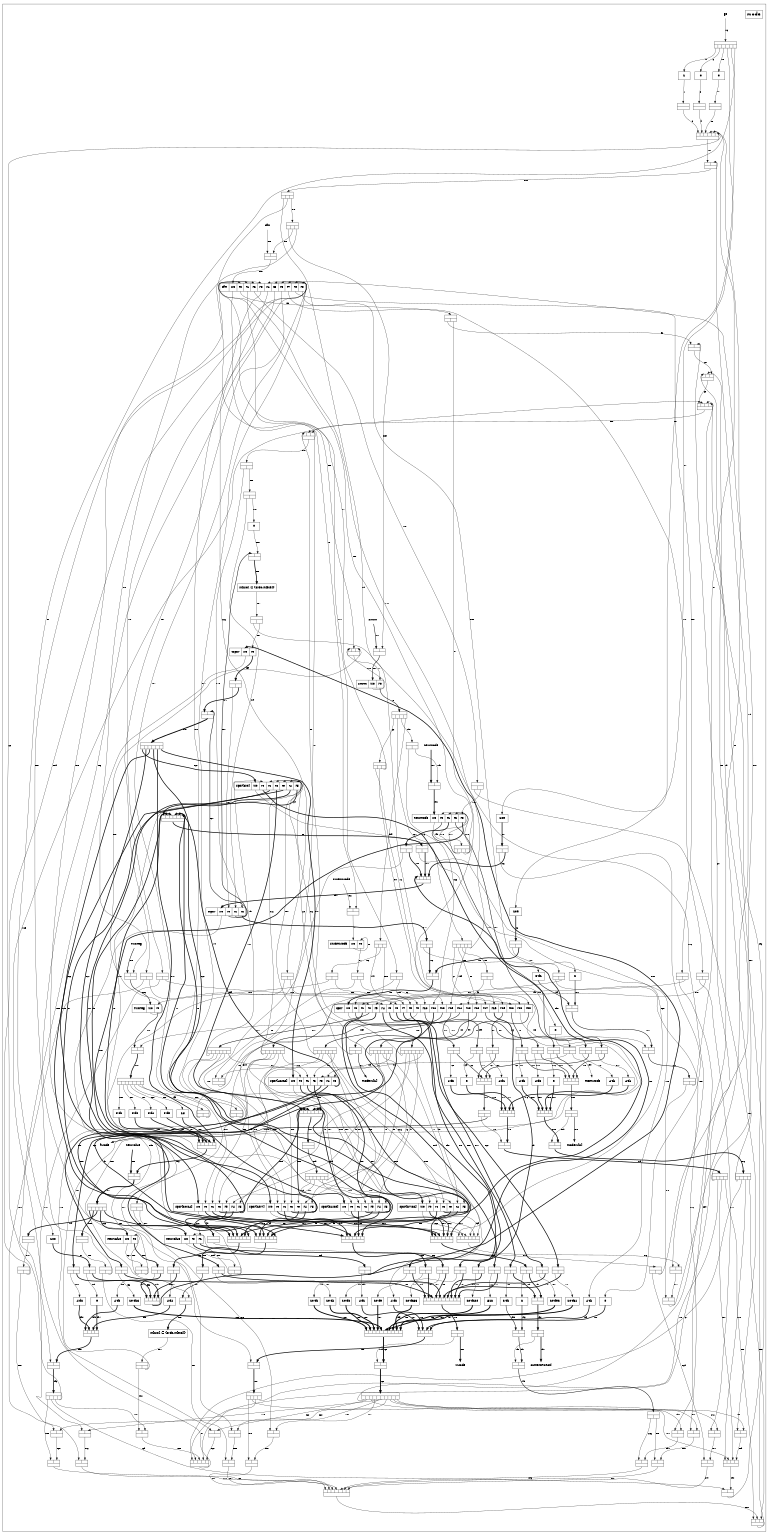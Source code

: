 digraph mode {
  outputorder="edgesfirst";
  size="7.086614173228347,10.236220472440946";
  ratio="2.0"
  subgraph cluster_mode {
    edge [fontsize="8", fontname="Helvetica", labelfontname="Helvetica", labelfontsize="8", arrowhead="normal"];
    node [fontsize="12", fontname="Helvetica-Bold", shape="box"];
    title [label="mode", fontsize="20"];
    port0 [portref="0", label="go", style="bold", shape="none"];
    port1 [portref="1", label="cfm", style="bold", shape="none"];
    port2 [portref="2", label="smrm", style="bold", shape="none"];
    port3 [portref="3", label="rwSreg", style="bold", shape="none"];
    port4 [portref="4", label="sMemMode", style="bold", shape="none"];
    port5 [portref="5", label="newmode", style="bold", shape="none"];
    port6 [portref="6", label="xMode", style="bold", shape="none"];
    port7 [portref="7", label="fMode", style="bold", shape="none"];
    port8 [portref="8", label="newvalue", style="bold", shape="none"];
    port9 [portref="9", label="currentPSRCtl", style="bold", shape="none"];
    port10 [portref="10", label="memMode", style="bold", shape="none"];
    port11 [portref="11", label="modeW[0]", style="bold", shape="none"];
    port12 [portref="12", label="modeW[1]", style="bold", shape="none"];
    comp1 [compref="1", label="1", nojustify="true", shape="record"];
    comp3 [compref="3", label="0", nojustify="true", shape="record"];
    comp5 [compref="5", label="0", nojustify="true", shape="record"];
    comp7 [compref="7", label="108", nojustify="true", shape="record"];
    comp9 [compref="9", label="108", nojustify="true", shape="record"];
    comp11 [compref="11", label="100", nojustify="true", shape="record"];
    comp13 [compref="13", label="{{<i>}|{<o0>|<o1>|<o2>|<o3>|<o4>|<o5>}}", height="0.4", fontsize="2", nojustify="true", shape="record"];
    comp14 [compref="14", label="{{<i0>|<i1>|<i2>|<i3>|<i4>|<i5>}|{<o>}}", height="0.4", fontsize="2", nojustify="true", shape="record"];
    comp18 [compref="18", label="{{<i>}|{<o0>|<o1>}}", height="0.4", fontsize="2", nojustify="true", shape="record"];
    comp19 [compref="19", label="{{<i0>|<i1>}|{<o>}}", height="0.4", fontsize="2", nojustify="true", shape="record"];
    comp20 [compref="20", label="sMemMode|<w0>w0|<r0>r0", shape="record"];
    comp25 [compref="25", label="{{<i>}|{<o0>|<o1>}}", height="0.4", fontsize="2", nojustify="true", shape="record"];
    comp26 [compref="26", label="{{<i0>|<i1>}|{<o>}}", height="0.4", fontsize="2", nojustify="true", shape="record"];
    comp27 [compref="27", label="{{<i>}|{<o0>|<o1>|<o2>}}", height="0.4", fontsize="2", nojustify="true", shape="record"];
    comp28 [compref="28", label="{{<i0>|<i1>|<i2>}|{<o>}}", height="0.4", fontsize="2", nojustify="true", shape="record"];
    comp30 [compref="30", label="{{<i0>|<i1>|<i2>|<i3>|<i4>|<i5>}|{<o>}}", height="0.4", fontsize="2", nojustify="true", shape="record"];
    comp31 [compref="31", label="{{<i>}|{<o0>|<o1>|<o2>|<o3>|<o4>|<o5>}}", height="0.4", fontsize="2", nojustify="true", shape="record"];
    comp33 [compref="33", label="{{<i0>|<i1>|<i2>|<i3>|<i4>|<i5>}|{<o>}}", height="0.4", fontsize="2", nojustify="true", shape="record"];
    comp34 [compref="34", label="{{<i>}|{<o0>|<o1>|<o2>|<o3>|<o4>|<o5>}}", height="0.4", fontsize="2", nojustify="true", shape="record"];
    comp35 [compref="35", label="{{<i>}|{<o0>}}", height="0.4", fontsize="2", nojustify="true", shape="record"];
    comp36 [compref="36", label="0", nojustify="true", shape="record"];
    comp37 [compref="37", label="{{<i0>|<i1>}|{<o>}}", height="0.4", fontsize="2", nojustify="true", shape="record"];
    comp38 [compref="38", label="in[2:0] /= \{2'd0,in[3:3]\}", nojustify="true", shape="record"];
    comp39 [compref="39", label="{{<i>}|{<o0>|<o1>}}", height="0.4", fontsize="2", nojustify="true", shape="record"];
    comp40 [compref="40", label="{{<i0>|<i1>|<i2>|<i3>|<i4>|<i5>}|{<o>}}", height="0.4", fontsize="2", nojustify="true", shape="record"];
    comp41 [compref="41", label="{{<i>}|{<o0>|<o1>|<o2>|<o3>|<o4>|<o5>}}", height="0.4", fontsize="2", nojustify="true", shape="record"];
    comp42 [compref="42", label="{{<i>}|{<o0>}}", height="0.4", fontsize="2", nojustify="true", shape="record"];
    comp43 [compref="43", label="{{<i0>|<i1>|<i2>|<i3>|<i4>|<i5>}|{<o>}}", height="0.4", fontsize="2", nojustify="true", shape="record"];
    comp44 [compref="44", label="{{<i>}|{<o0>|<o1>|<o2>|<o3>|<o4>|<o5>}}", height="0.4", fontsize="2", nojustify="true", shape="record"];
    comp46 [compref="46", label="{{<i>}|{<o0>|<o1>}}", height="0.4", fontsize="2", nojustify="true", shape="record"];
    comp47 [compref="47", label="{{<i0>|<i1>}|{<o>}}", height="0.4", fontsize="2", nojustify="true", shape="record"];
    comp49 [compref="49", label="{{<i0>|<i1>|<i2>|<i3>|<i4>|<i5>}|{<o>}}", height="0.4", fontsize="2", nojustify="true", shape="record"];
    comp50 [compref="50", label="{{<i>}|{<o0>|<o1>|<o2>|<o3>|<o4>|<o5>}}", height="0.4", fontsize="2", nojustify="true", shape="record"];
    comp52 [compref="52", label="{{<i>}|{<o0>|<o1>}}", height="0.4", fontsize="2", nojustify="true", shape="record"];
    comp53 [compref="53", label="{{<i0>|<i1>}|{<o>}}", height="0.4", fontsize="2", nojustify="true", shape="record"];
    comp54 [compref="54", label="{{<i>}|{<o0>|<o1>|<o2>|<o3>|<o4>}}", height="0.4", fontsize="2", nojustify="true", shape="record"];
    comp55 [compref="55", label="{{<i0>|<i1>|<i2>|<i3>|<i4>}|{<o>}}", height="0.4", fontsize="2", nojustify="true", shape="record"];
    comp61 [compref="61", label="{{<i>}|{<o0>|<o1>}}", height="0.4", fontsize="2", nojustify="true", shape="record"];
    comp62 [compref="62", label="{{<i0>|<i1>}|{<o>}}", height="0.4", fontsize="2", nojustify="true", shape="record"];
    comp63 [compref="63", label="{{<i>}|{<o0>|<o1>|<o2>|<o3>}}", height="0.4", fontsize="2", nojustify="true", shape="record"];
    comp64 [compref="64", label="{{<i0>|<i1>|<i2>|<i3>}|{<o>}}", height="0.4", fontsize="2", nojustify="true", shape="record"];
    comp65 [compref="65", label="newmode|<w0>w0|<r0>r0|<r1>r1|<r2>r2|<r3>r3", shape="record"];
    comp67 [compref="67", label="{{<i>}|{<o0>|<o1>}}", height="0.4", fontsize="2", nojustify="true", shape="record"];
    comp68 [compref="68", label="{{<i0>|<i1>}|{<o>}}", height="0.4", fontsize="2", nojustify="true", shape="record"];
    comp70 [compref="70", label="{{<i0>|<i1>}|{<o>}}", height="0.4", fontsize="2", nojustify="true", shape="record"];
    comp71 [compref="71", label="{{<i>}|{<o0>|<o1>}}", height="0.4", fontsize="2", nojustify="true", shape="record"];
    comp74 [compref="74", label="{{<i>}|{<o0>|<o1>}}", height="0.4", fontsize="2", nojustify="true", shape="record"];
    comp75 [compref="75", label="{{<i0>|<i1>}|{<o>}}", height="0.4", fontsize="2", nojustify="true", shape="record"];
    comp76 [compref="76", label="{{<i>}|{<o0>|<o1>}}", height="0.4", fontsize="2", nojustify="true", shape="record"];
    comp77 [compref="77", label="{{<i0>|<i1>}|{<o>}}", height="0.4", fontsize="2", nojustify="true", shape="record"];
    comp78 [compref="78", label="newvalue|<w0>w0|<r0>r0|<r1>r1", shape="record"];
    comp81 [compref="81", label="{{<i>}|{<o0>|<o1>}}", height="0.4", fontsize="2", nojustify="true", shape="record"];
    comp82 [compref="82", label="{{<i0>|<i1>}|{<o>}}", height="0.4", fontsize="2", nojustify="true", shape="record"];
    comp83 [compref="83", label="{{<i>}|{<o0>|<o1>}}", height="0.4", fontsize="2", nojustify="true", shape="record"];
    comp84 [compref="84", label="{{<i0>|<i1>}|{<o>}}", height="0.4", fontsize="2", nojustify="true", shape="record"];
    comp85 [compref="85", label="{{<i>}|{<o0>}}", height="0.4", fontsize="2", nojustify="true", shape="record"];
    comp88 [compref="88", label="{{<i>}|{<o0>|<o1>}}", height="0.4", fontsize="2", nojustify="true", shape="record"];
    comp89 [compref="89", label="{{<i0>|<i1>}|{<o>}}", height="0.4", fontsize="2", nojustify="true", shape="record"];
    comp90 [compref="90", label="{{<i>}|{<o0>|<o1>}}", height="0.4", fontsize="2", nojustify="true", shape="record"];
    comp91 [compref="91", label="{{<i0>|<i1>}|{<o>}}", height="0.4", fontsize="2", nojustify="true", shape="record"];
    comp92 [compref="92", label="{{<i>}|{<o0>}}", height="0.4", fontsize="2", nojustify="true", shape="record"];
    comp96 [compref="96", label="{{<i>}|{<o0>|<o1>}}", height="0.4", fontsize="2", nojustify="true", shape="record"];
    comp97 [compref="97", label="{{<i0>|<i1>}|{<o>}}", height="0.4", fontsize="2", nojustify="true", shape="record"];
    comp98 [compref="98", label="{{<i>}|{<o0>|<o1>}}", height="0.4", fontsize="2", nojustify="true", shape="record"];
    comp99 [compref="99", label="{{<i0>|<i1>}|{<o>}}", height="0.4", fontsize="2", nojustify="true", shape="record"];
    comp100 [compref="100", label="newvalue|<w0>w0|<r0>r0", shape="record"];
    comp103 [compref="103", label="{{<i>}|{<o0>|<o1>}}", height="0.4", fontsize="2", nojustify="true", shape="record"];
    comp104 [compref="104", label="{{<i0>|<i1>}|{<o>}}", height="0.4", fontsize="2", nojustify="true", shape="record"];
    comp105 [compref="105", label="{{<i>}|{<o0>|<o1>}}", height="0.4", fontsize="2", nojustify="true", shape="record"];
    comp106 [compref="106", label="{{<i0>|<i1>}|{<o>}}", height="0.4", fontsize="2", nojustify="true", shape="record"];
    comp107 [compref="107", label="{{<i>}|{<o0>}}", height="0.4", fontsize="2", nojustify="true", shape="record"];
    comp111 [compref="111", label="{{<i>}|{<o0>|<o1>}}", height="0.4", fontsize="2", nojustify="true", shape="record"];
    comp112 [compref="112", label="{{<i0>|<i1>}|{<o>}}", height="0.4", fontsize="2", nojustify="true", shape="record"];
    comp113 [compref="113", label="{{<i>}|{<o0>|<o1>}}", height="0.4", fontsize="2", nojustify="true", shape="record"];
    comp114 [compref="114", label="{{<i0>|<i1>}|{<o>}}", height="0.4", fontsize="2", nojustify="true", shape="record"];
    comp115 [compref="115", label="{{<i0>|<i1>|<i2>|<i3>|<i4>|<i5>}|{<o>}}", height="0.4", fontsize="2", nojustify="true", shape="record"];
    comp116 [compref="116", label="{{<i>}|{<o0>|<o1>|<o2>|<o3>|<o4>|<o5>}}", height="0.4", fontsize="2", nojustify="true", shape="record"];
    comp119 [compref="119", label="{{<i>}|{<o0>|<o1>}}", height="0.4", fontsize="2", nojustify="true", shape="record"];
    comp120 [compref="120", label="{{<i0>|<i1>}|{<o>}}", height="0.4", fontsize="2", nojustify="true", shape="record"];
    comp121 [compref="121", label="{{<i>}|{<o0>|<o1>}}", height="0.4", fontsize="2", nojustify="true", shape="record"];
    comp122 [compref="122", label="{{<i0>|<i1>}|{<o>}}", height="0.4", fontsize="2", nojustify="true", shape="record"];
    comp123 [compref="123", label="{{<i>}|{<o0>|<o1>|<o2>|<o3>|<o4>|<o5>|<o6>}}", height="0.4", fontsize="2", nojustify="true", shape="record"];
    comp124 [compref="124", label="{{<i0>|<i1>|<i2>|<i3>|<i4>|<i5>|<i6>}|{<o>}}", height="0.4", fontsize="2", nojustify="true", shape="record"];
    comp126 [compref="126", label="{{<i>}|{<o0>|<o1>|<o2>}}", height="0.4", fontsize="2", nojustify="true", shape="record"];
    comp127 [compref="127", label="{{<i0>|<i1>|<i2>}|{<o>}}", height="0.4", fontsize="2", nojustify="true", shape="record"];
    comp128 [compref="128", label="{{<i>}|{<o0>|<o1>|<o2>|<o3>}}", height="0.4", fontsize="2", nojustify="true", shape="record"];
    comp129 [compref="129", label="{{<i0>|<i1>|<i2>|<i3>}|{<o>}}", height="0.4", fontsize="2", nojustify="true", shape="record"];
    comp130 [compref="130", label="smrm|<w0>w0|<r0>r0", shape="record"];
    comp131 [compref="131", label="cfm|<w0>w0|<r0>r0|<r1>r1|<r2>r2|<r3>r3|<r4>r4|<r5>r5|<r6>r6|<r7>r7|<r8>r8|<r9>r9", shape="record"];
    comp132 [compref="132", label="rwSreg|<w0>w0|<r0>r0", shape="record"];
    comp133 [compref="133", label="{{<i0>|<i1>|<i2>}|{<o>}}", height="0.4", fontsize="2", nojustify="true", shape="record"];
    comp134 [compref="134", label="{{<i>}|{<o0>|<o1>|<o2>}}", height="0.4", fontsize="2", nojustify="true", shape="record"];
    comp136 [compref="136", label="{{<i>}|{<o0>|<o1>|<o2>}}", height="0.4", fontsize="2", nojustify="true", shape="record"];
    comp137 [compref="137", label="{{<i0>|<i1>|<i2>}|{<o>}}", height="0.4", fontsize="2", nojustify="true", shape="record"];
    comp140 [compref="140", label="0", nojustify="true", shape="record"];
    comp141 [compref="141", label="{{<i0>|<i1>}|{<o>}}", height="0.4", fontsize="2", nojustify="true", shape="record"];
    comp142 [compref="142", label="in[2:0] /= \{2'd0,in[3:3]\}", nojustify="true", shape="record"];
    comp143 [compref="143", label="{{<i>}|{<o0>|<o1>}}", height="0.4", fontsize="2", nojustify="true", shape="record"];
    comp144 [compref="144", label="{{<i>}|{<o0>|<o1>}}", height="0.4", fontsize="2", nojustify="true", shape="record"];
    comp145 [compref="145", label="{{<i0>|<i1>}|{<o>}}", height="0.4", fontsize="2", nojustify="true", shape="record"];
    comp146 [compref="146", label="{{<i>}|{<o0>|<o1>|<o2>|<o3>|<o4>|<o5>}}", height="0.4", fontsize="2", nojustify="true", shape="record"];
    comp147 [compref="147", label="{{<i0>|<i1>|<i2>|<i3>|<i4>|<i5>}|{<o>}}", height="0.4", fontsize="2", nojustify="true", shape="record"];
    comp149 [compref="149", label="{{<i>}|{<o0>|<o1>}}", height="0.4", fontsize="2", nojustify="true", shape="record"];
    comp150 [compref="150", label="{{<i0>|<i1>}|{<o>}}", height="0.4", fontsize="2", nojustify="true", shape="record"];
    comp151 [compref="151", label="{{<i>}|{<o0>|<o1>}}", height="0.4", fontsize="2", nojustify="true", shape="record"];
    comp152 [compref="152", label="{{<i0>|<i1>}|{<o>}}", height="0.4", fontsize="2", nojustify="true", shape="record"];
    comp154 [compref="154", label="{{<i0>|<i1>}|{<o>}}", height="0.4", fontsize="2", nojustify="true", shape="record"];
    comp156 [compref="156", label="{{<i>}|{<o0>|<o1>}}", height="0.4", fontsize="2", nojustify="true", shape="record"];
    comp157 [compref="157", label="{{<i>}|{<o0>|<o1>}}", height="0.4", fontsize="2", nojustify="true", shape="record"];
    comp158 [compref="158", label="{{<i>}|{<o0>|<o1>}}", height="0.4", fontsize="2", nojustify="true", shape="record"];
    comp159 [compref="159", label="{{<i>}|{<o0>|<o1>}}", height="0.4", fontsize="2", nojustify="true", shape="record"];
    comp160 [compref="160", label="{{<i0>|<i1>|<i2>|<i3>}|{<o>}}", height="0.4", fontsize="2", nojustify="true", shape="record"];
    comp161 [compref="161", label="4'd1", nojustify="true", shape="record"];
    comp162 [compref="162", label="4'd2", nojustify="true", shape="record"];
    comp163 [compref="163", label="4'd4", nojustify="true", shape="record"];
    comp164 [compref="164", label="8", nojustify="true", shape="record"];
    comp165 [compref="165", label="{{<i0>|<i1>|<i2>|<i3>}|{<o>}}", height="0.4", fontsize="2", nojustify="true", shape="record"];
    comp166 [compref="166", label="{{<i0>|<i1>}|{<o>}}", height="0.4", fontsize="2", nojustify="true", shape="record"];
    comp167 [compref="167", label="{{<i>}|{<o0>|<o1>|<o2>|<o3>}}", height="0.4", fontsize="2", nojustify="true", shape="record"];
    comp168 [compref="168", label="tspsr|<w0>w0|<r0>r0", shape="record"];
    comp169 [compref="169", label="spsr[6:0]|<w0>w0|<r0>r0|<r1>r1|<r2>r2|<r3>r3|<r4>r4|<r5>r5", shape="record"];
    comp170 [compref="170", label="spsr[13:7]|<w0>w0|<r0>r0|<r1>r1|<r2>r2|<r3>r3|<r4>r4|<r5>r5", shape="record"];
    comp171 [compref="171", label="spsr[20:14]|<w0>w0|<r0>r0|<r1>r1|<r2>r2|<r3>r3|<r4>r4|<r5>r5", shape="record"];
    comp172 [compref="172", label="spsr[27:21]|<w0>w0|<r0>r0|<r1>r1|<r2>r2|<r3>r3|<r4>r4|<r5>r5", shape="record"];
    comp173 [compref="173", label="spsr[34:28]|<w0>w0|<r0>r0|<r1>r1|<r2>r2|<r3>r3|<r4>r4|<r5>r5", shape="record"];
    comp174 [compref="174", label="spsr[41:35]|<w0>w0|<r0>r0|<r1>r1|<r2>r2|<r3>r3|<r4>r4|<r5>r5", shape="record"];
    comp175 [compref="175", label="{{<i>}|{<o0>|<o1>}}", height="0.4", fontsize="2", nojustify="true", shape="record"];
    comp176 [compref="176", label="{{<i>}|{<o0>|<o1>}}", height="0.4", fontsize="2", nojustify="true", shape="record"];
    comp177 [compref="177", label="{{<i>}|{<o0>|<o1>}}", height="0.4", fontsize="2", nojustify="true", shape="record"];
    comp178 [compref="178", label="{{<i>}|{<o0>|<o1>}}", height="0.4", fontsize="2", nojustify="true", shape="record"];
    comp179 [compref="179", label="{{<i0>|<i1>|<i2>|<i3>}|{<o>}}", height="0.4", fontsize="2", nojustify="true", shape="record"];
    comp180 [compref="180", label="4'd1", nojustify="true", shape="record"];
    comp181 [compref="181", label="4'd2", nojustify="true", shape="record"];
    comp182 [compref="182", label="4'd4", nojustify="true", shape="record"];
    comp183 [compref="183", label="8", nojustify="true", shape="record"];
    comp184 [compref="184", label="{{<i0>|<i1>|<i2>|<i3>}|{<o>}}", height="0.4", fontsize="2", nojustify="true", shape="record"];
    comp185 [compref="185", label="{{<i0>|<i1>}|{<o>}}", height="0.4", fontsize="2", nojustify="true", shape="record"];
    comp186 [compref="186", label="{{<i>}|{<o0>|<o1>|<o2>|<o3>}}", height="0.4", fontsize="2", nojustify="true", shape="record"];
    comp187 [compref="187", label="tcpsr|<w0>w0|<r0>r0|<r1>r1|<r2>r2", shape="record"];
    comp188 [compref="188", label="{{<i>}|{<o0>|<o1>}}", height="0.4", fontsize="2", nojustify="true", shape="record"];
    comp189 [compref="189", label="{{<i>}|{<o0>|<o1>}}", height="0.4", fontsize="2", nojustify="true", shape="record"];
    comp190 [compref="190", label="{{<i0>|<i1>}|{<o>}}", height="0.4", fontsize="2", nojustify="true", shape="record"];
    comp191 [compref="191", label="2'd1", nojustify="true", shape="record"];
    comp192 [compref="192", label="2", nojustify="true", shape="record"];
    comp193 [compref="193", label="{{<i0>|<i1>}|{<o>}}", height="0.4", fontsize="2", nojustify="true", shape="record"];
    comp194 [compref="194", label="{{<i0>|<i1>}|{<o>}}", height="0.4", fontsize="2", nojustify="true", shape="record"];
    comp195 [compref="195", label="{{<i>}|{<o0>|<o1>}}", height="0.4", fontsize="2", nojustify="true", shape="record"];
    comp196 [compref="196", label="cpsr|<w0>w0|<r0>r0|<r1>r1|<r2>r2|<r3>r3|<r4>r4|<r5>r5|<r6>r6|<r7>r7|<r8>r8|<r9>r9|<r10>r10|<r11>r11|<r12>r12|<r13>r13|<r14>r14|<r15>r15|<r16>r16|<r17>r17|<r18>r18|<r19>r19|<r20>r20|<r21>r21|<r22>r22", shape="record"];
    comp197 [compref="197", label="{{<i>}|{<o0>}}", height="0.4", fontsize="2", nojustify="true", shape="record"];
    comp198 [compref="198", label="{{<i>}|{<o0>}}", height="0.4", fontsize="2", nojustify="true", shape="record"];
    comp199 [compref="199", label="{{<i>}|{<o0>}}", height="0.4", fontsize="2", nojustify="true", shape="record"];
    comp200 [compref="200", label="{{<i0>|<i1>}|{<o>}}", height="0.4", fontsize="2", nojustify="true", shape="record"];
    comp201 [compref="201", label="{{<i0>|<i1>}|{<o>}}", height="0.4", fontsize="2", nojustify="true", shape="record"];
    comp202 [compref="202", label="{{<i0>|<i1>}|{<o>}}", height="0.4", fontsize="2", nojustify="true", shape="record"];
    comp203 [compref="203", label="{{<i0>|<i1>}|{<o>}}", height="0.4", fontsize="2", nojustify="true", shape="record"];
    comp204 [compref="204", label="{{<i0>|<i1>}|{<o>}}", height="0.4", fontsize="2", nojustify="true", shape="record"];
    comp205 [compref="205", label="{{<i>}|{<o0>|<o1>}}", height="0.4", fontsize="2", nojustify="true", shape="record"];
    comp206 [compref="206", label="{{<i>}|{<o0>|<o1>}}", height="0.4", fontsize="2", nojustify="true", shape="record"];
    comp207 [compref="207", label="{{<i>}|{<o0>|<o1>}}", height="0.4", fontsize="2", nojustify="true", shape="record"];
    comp208 [compref="208", label="{{<i>}|{<o0>|<o1>}}", height="0.4", fontsize="2", nojustify="true", shape="record"];
    comp209 [compref="209", label="{{<i>}|{<o0>|<o1>}}", height="0.4", fontsize="2", nojustify="true", shape="record"];
    comp210 [compref="210", label="{{<i>}|{<o0>|<o1>}}", height="0.4", fontsize="2", nojustify="true", shape="record"];
    comp211 [compref="211", label="{{<i>}|{<o0>|<o1>}}", height="0.4", fontsize="2", nojustify="true", shape="record"];
    comp212 [compref="212", label="{{<i>}|{<o0>|<o1>}}", height="0.4", fontsize="2", nojustify="true", shape="record"];
    comp213 [compref="213", label="{{<i>}|{<o0>|<o1>}}", height="0.4", fontsize="2", nojustify="true", shape="record"];
    comp214 [compref="214", label="{{<i>}|{<o0>|<o1>}}", height="0.4", fontsize="2", nojustify="true", shape="record"];
    comp215 [compref="215", label="{{<i0>|<i1>|<i2>|<i3>|<i4>|<i5>|<i6>|<i7>|<i8>|<i9>}|{<o>}}", height="0.4", fontsize="2", nojustify="true", shape="record"];
    comp216 [compref="216", label="{{<i>}|{<o0>|<o1>}}", height="0.4", fontsize="2", nojustify="true", shape="record"];
    comp217 [compref="217", label="10'd1", nojustify="true", shape="record"];
    comp218 [compref="218", label="10'd2", nojustify="true", shape="record"];
    comp219 [compref="219", label="10'd4", nojustify="true", shape="record"];
    comp220 [compref="220", label="10'd8", nojustify="true", shape="record"];
    comp221 [compref="221", label="10'd16", nojustify="true", shape="record"];
    comp222 [compref="222", label="10'd32", nojustify="true", shape="record"];
    comp223 [compref="223", label="10'd64", nojustify="true", shape="record"];
    comp224 [compref="224", label="10'd128", nojustify="true", shape="record"];
    comp225 [compref="225", label="10'd256", nojustify="true", shape="record"];
    comp226 [compref="226", label="512", nojustify="true", shape="record"];
    comp227 [compref="227", label="{{<i0>|<i1>|<i2>|<i3>|<i4>|<i5>|<i6>|<i7>|<i8>|<i9>}|{<o>}}", height="0.4", fontsize="2", nojustify="true", shape="record"];
    comp228 [compref="228", label="{{<i0>|<i1>}|{<o>}}", height="0.4", fontsize="2", nojustify="true", shape="record"];
    comp229 [compref="229", label="{{<i>}|{<o0>|<o1>|<o2>|<o3>|<o4>|<o5>|<o6>|<o7>|<o8>|<o9>}}", height="0.4", fontsize="2", nojustify="true", shape="record"];
    comp230 [compref="230", label="{{<i>}|{<o0>|<o1>}}", height="0.4", fontsize="2", nojustify="true", shape="record"];
    comp231 [compref="231", label="{{<i>}|{<o0>|<o1>}}", height="0.4", fontsize="2", nojustify="true", shape="record"];
    comp232 [compref="232", label="{{<i>}|{<o0>|<o1>}}", height="0.4", fontsize="2", nojustify="true", shape="record"];
    comp233 [compref="233", label="{{<i>}|{<o0>|<o1>}}", height="0.4", fontsize="2", nojustify="true", shape="record"];
    comp234 [compref="234", label="{{<i0>|<i1>|<i2>|<i3>}|{<o>}}", height="0.4", fontsize="2", nojustify="true", shape="record"];
    comp235 [compref="235", label="{{<i>}|{<o0>|<o1>}}", height="0.4", fontsize="2", nojustify="true", shape="record"];
    comp236 [compref="236", label="4'd1", nojustify="true", shape="record"];
    comp237 [compref="237", label="4'd2", nojustify="true", shape="record"];
    comp238 [compref="238", label="4'd4", nojustify="true", shape="record"];
    comp239 [compref="239", label="8", nojustify="true", shape="record"];
    comp240 [compref="240", label="{{<i0>|<i1>|<i2>|<i3>}|{<o>}}", height="0.4", fontsize="2", nojustify="true", shape="record"];
    comp241 [compref="241", label="{{<i0>|<i1>}|{<o>}}", height="0.4", fontsize="2", nojustify="true", shape="record"];
    comp242 [compref="242", label="{{<i>}|{<o0>|<o1>|<o2>|<o3>}}", height="0.4", fontsize="2", nojustify="true", shape="record"];
    comp243 [compref="243", label="5'd1", nojustify="true", shape="record"];
    comp244 [compref="244", label="5'd2", nojustify="true", shape="record"];
    comp245 [compref="245", label="5'd4", nojustify="true", shape="record"];
    comp246 [compref="246", label="5'd8", nojustify="true", shape="record"];
    comp247 [compref="247", label="16", nojustify="true", shape="record"];
    comp248 [compref="248", label="{{<i0>|<i1>|<i2>|<i3>|<i4>}|{<o>}}", height="0.4", fontsize="2", nojustify="true", shape="record"];
    comp249 [compref="249", label="{{<i0>|<i1>}|{<o>}}", height="0.4", fontsize="2", nojustify="true", shape="record"];
    comp250 [compref="250", label="{{<i>}|{<o0>|<o1>|<o2>|<o3>|<o4>}}", height="0.4", fontsize="2", nojustify="true", shape="record"];
    comp251 [compref="251", label="{{<i>}|{<o0>|<o1>}}", height="0.4", fontsize="2", nojustify="true", shape="record"];
    comp252 [compref="252", label="{{<i>}|{<o0>|<o1>}}", height="0.4", fontsize="2", nojustify="true", shape="record"];
    comp253 [compref="253", label="{{<i0>|<i1>}|{<o>}}", height="0.4", fontsize="2", nojustify="true", shape="record"];
    comp254 [compref="254", label="{{<i>}|{<o0>|<o1>}}", height="0.4", fontsize="2", nojustify="true", shape="record"];
    comp255 [compref="255", label="2'd1", nojustify="true", shape="record"];
    comp256 [compref="256", label="2", nojustify="true", shape="record"];
    comp257 [compref="257", label="{{<i0>|<i1>}|{<o>}}", height="0.4", fontsize="2", nojustify="true", shape="record"];
    comp258 [compref="258", label="{{<i0>|<i1>}|{<o>}}", height="0.4", fontsize="2", nojustify="true", shape="record"];
    comp259 [compref="259", label="{{<i>}|{<o0>|<o1>}}", height="0.4", fontsize="2", nojustify="true", shape="record"];
    comp260 [compref="260", label="{{<i>}|{<o0>|<o1>}}", height="0.4", fontsize="2", nojustify="true", shape="record"];
    comp261 [compref="261", label="{{<i>}|{<o0>|<o1>}}", height="0.4", fontsize="2", nojustify="true", shape="record"];
    comp262 [compref="262", label="{{<i>}|{<o0>|<o1>}}", height="0.4", fontsize="2", nojustify="true", shape="record"];
    comp263 [compref="263", label="{{<i>}|{<o0>|<o1>}}", height="0.4", fontsize="2", nojustify="true", shape="record"];
    comp264 [compref="264", label="{{<i>}|{<o0>|<o1>}}", height="0.4", fontsize="2", nojustify="true", shape="record"];
    comp265 [compref="265", label="{{<i0>|<i1>|<i2>|<i3>}|{<o>}}", height="0.4", fontsize="2", nojustify="true", shape="record"];
    comp266 [compref="266", label="{{<i>}|{<o0>|<o1>}}", height="0.4", fontsize="2", nojustify="true", shape="record"];
    comp267 [compref="267", label="4'd1", nojustify="true", shape="record"];
    comp268 [compref="268", label="4'd2", nojustify="true", shape="record"];
    comp269 [compref="269", label="4'd4", nojustify="true", shape="record"];
    comp270 [compref="270", label="8", nojustify="true", shape="record"];
    comp271 [compref="271", label="{{<i0>|<i1>|<i2>|<i3>}|{<o>}}", height="0.4", fontsize="2", nojustify="true", shape="record"];
    comp272 [compref="272", label="{{<i0>|<i1>}|{<o>}}", height="0.4", fontsize="2", nojustify="true", shape="record"];
    comp273 [compref="273", label="{{<i>}|{<o0>|<o1>|<o2>|<o3>}}", height="0.4", fontsize="2", nojustify="true", shape="record"];
    comp274 [compref="274", label="{{<i>}|{<o0>|<o1>}}", height="0.4", fontsize="2", nojustify="true", shape="record"]
    comp13:o0:s -> comp1:n [linkref="2", label="2", penwidth="1", weight="1"];
    comp1:s -> comp199:i:n [linkref="4", label="4", penwidth="1", weight="1"];
    comp199:o0:s -> comp14:i0:n [linkref="5", label="5", penwidth="1", weight="1"];
    comp13:o1:s -> comp3:n [linkref="6", label="6", penwidth="1", weight="1"];
    comp3:s -> comp198:i:n [linkref="8", label="8", penwidth="1", weight="1"];
    comp198:o0:s -> comp14:i1:n [linkref="9", label="9", penwidth="1", weight="1"];
    comp13:o2:s -> comp5:n [linkref="10", label="10", penwidth="1", weight="1"];
    comp5:s -> comp197:i:n [linkref="12", label="12", penwidth="1", weight="1"];
    comp197:o0:s -> comp14:i2:n [linkref="13", label="13", penwidth="1", weight="1"];
    comp13:o3:s -> comp7:n [linkref="14", label="14", penwidth="1", weight="1"];
    comp7:s -> comp189:i:n [linkref="16", label="16", penwidth="3", weight="3"];
    comp195:o1:s -> comp14:i3:n [linkref="17", label="17", penwidth="1", weight="1"];
    comp13:o4:s -> comp9:n [linkref="18", label="18", penwidth="1", weight="1"];
    comp9:s -> comp178:i:n [linkref="20", label="20", penwidth="3", weight="3"];
    comp186:o3:s -> comp14:i4:n [linkref="21", label="21", penwidth="1", weight="1"];
    comp13:o5:s -> comp11:n [linkref="22", label="22", penwidth="1", weight="1"];
    comp11:s -> comp159:i:n [linkref="24", label="24", penwidth="3", weight="3"];
    comp167:o3:s -> comp14:i5:n [linkref="25", label="25", penwidth="1", weight="1"];
    port0 -> comp13:i:n [linkref="26", label="26", penwidth="1", weight="1"];
    comp136:o0:s -> comp196:r22:n [linkref="29", label="29", penwidth="1", weight="1"];
    comp196:r22:s -> comp274:i:n [linkref="31", label="31", penwidth="2", weight="2"];
    comp274:o0:s -> comp137:i0:n [linkref="32", label="32", penwidth="1", weight="1"];
    comp20:w0:s -> comp20:r0:n [linkref="33", label="33", penwidth="1", weight="1"];
    comp20:r0:s -> comp18:i:n [linkref="34", label="34", penwidth="1", weight="1"];
    comp18:o0:s -> comp19:i0:n [linkref="35", label="35", penwidth="1", weight="1"];
    comp18:o1:s -> comp196:r21:n [linkref="36", label="36", penwidth="1", weight="1"];
    comp196:r21:s -> comp260:i:n [linkref="38", label="38", penwidth="1", weight="1"];
    comp260:o0:s -> comp19:i1:n [linkref="39", label="39", penwidth="1", weight="1"];
    comp19:o:s -> comp137:i1:n [linkref="40", label="40", penwidth="1", weight="1"];
    comp203:o:s -> comp20:w0:n [linkref="41", label="41", penwidth="1", weight="1"];
    comp136:o1:s -> comp203:i1:n [linkref="43", label="43", penwidth="1", weight="1"];
    comp133:o:s -> comp130:r0:n [linkref="44", label="44", penwidth="1", weight="1"];
    comp130:r0:s -> comp128:i:n [linkref="45", label="45", penwidth="2", weight="2"];
    comp27:o0:s -> comp196:r20:n [linkref="46", label="46", penwidth="1", weight="1"];
    comp196:r20:s -> comp261:i:n [linkref="48", label="48", penwidth="2", weight="2"];
    comp273:o0:s -> comp28:i0:n [linkref="49", label="49", penwidth="1", weight="1"];
    comp27:o1:s -> comp196:r19:n [linkref="50", label="50", penwidth="1", weight="1"];
    comp196:r19:s -> comp230:i:n [linkref="52", label="52", penwidth="2", weight="2"];
    comp242:o0:s -> comp28:i1:n [linkref="53", label="53", penwidth="1", weight="1"];
    comp27:o2:s -> comp131:r0:n [linkref="54", label="54", penwidth="1", weight="1"];
    comp131:r0:s -> comp25:i:n [linkref="55", label="55", penwidth="1", weight="1"];
    comp25:o0:s -> comp26:i0:n [linkref="56", label="56", penwidth="1", weight="1"];
    comp25:o1:s -> comp196:r18:n [linkref="57", label="57", penwidth="1", weight="1"];
    comp196:r18:s -> comp205:i:n [linkref="59", label="59", penwidth="3", weight="3"];
    comp229:o0:s -> comp26:i1:n [linkref="60", label="60", penwidth="1", weight="1"];
    comp26:o:s -> comp28:i2:n [linkref="61", label="61", penwidth="1", weight="1"];
    comp128:o0:s -> comp27:i:n [linkref="62", label="62", penwidth="1", weight="1"];
    comp28:o:s -> comp129:i0:n [linkref="63", label="63", penwidth="1", weight="1"];
    comp54:o0:s -> comp196:r17:n [linkref="64", label="64", penwidth="1", weight="1"];
    comp196:r17:s -> comp262:i:n [linkref="66", label="66", penwidth="2", weight="2"];
    comp273:o1:s -> comp55:i0:n [linkref="67", label="67", penwidth="1", weight="1"];
    comp31:o0:s -> comp169:r5:n [linkref="68", label="68", penwidth="1", weight="1"];
    comp169:r5:s -> comp30:i0:n [linkref="69", label="69", penwidth="3", weight="3"];
    comp31:o1:s -> comp170:r5:n [linkref="70", label="70", penwidth="1", weight="1"];
    comp170:r5:s -> comp30:i1:n [linkref="71", label="71", penwidth="3", weight="3"];
    comp31:o2:s -> comp171:r5:n [linkref="72", label="72", penwidth="1", weight="1"];
    comp171:r5:s -> comp30:i2:n [linkref="73", label="73", penwidth="3", weight="3"];
    comp31:o3:s -> comp172:r5:n [linkref="74", label="74", penwidth="1", weight="1"];
    comp172:r5:s -> comp30:i3:n [linkref="75", label="75", penwidth="3", weight="3"];
    comp31:o4:s -> comp173:r5:n [linkref="76", label="76", penwidth="1", weight="1"];
    comp173:r5:s -> comp30:i4:n [linkref="77", label="77", penwidth="3", weight="3"];
    comp31:o5:s -> comp174:r5:n [linkref="78", label="78", penwidth="1", weight="1"];
    comp174:r5:s -> comp30:i5:n [linkref="79", label="79", penwidth="3", weight="3"];
    comp54:o1:s -> comp196:r16:n [linkref="80", label="80", penwidth="1", weight="1"];
    comp196:r16:s -> comp31:i:n [linkref="81", label="81", penwidth="2", weight="2"];
    comp30:o:s -> comp177:i:n [linkref="83", label="83", penwidth="3", weight="3"];
    comp186:o2:s -> comp55:i1:n [linkref="84", label="84", penwidth="1", weight="1"];
    comp35:o0:s -> comp37:i0:n [linkref="85", label="85", penwidth="2", weight="2"];
    comp34:o0:s -> comp169:r4:n [linkref="86", label="86", penwidth="1", weight="1"];
    comp169:r4:s -> comp33:i0:n [linkref="87", label="87", penwidth="3", weight="3"];
    comp34:o1:s -> comp170:r4:n [linkref="88", label="88", penwidth="1", weight="1"];
    comp170:r4:s -> comp33:i1:n [linkref="89", label="89", penwidth="3", weight="3"];
    comp34:o2:s -> comp171:r4:n [linkref="90", label="90", penwidth="1", weight="1"];
    comp171:r4:s -> comp33:i2:n [linkref="91", label="91", penwidth="3", weight="3"];
    comp34:o3:s -> comp172:r4:n [linkref="92", label="92", penwidth="1", weight="1"];
    comp172:r4:s -> comp33:i3:n [linkref="93", label="93", penwidth="3", weight="3"];
    comp34:o4:s -> comp173:r4:n [linkref="94", label="94", penwidth="1", weight="1"];
    comp173:r4:s -> comp33:i4:n [linkref="95", label="95", penwidth="3", weight="3"];
    comp34:o5:s -> comp174:r4:n [linkref="96", label="96", penwidth="1", weight="1"];
    comp174:r4:s -> comp33:i5:n [linkref="97", label="97", penwidth="3", weight="3"];
    comp39:o0:s -> comp196:r15:n [linkref="98", label="98", penwidth="1", weight="1"];
    comp196:r15:s -> comp34:i:n [linkref="99", label="99", penwidth="2", weight="2"];
    comp33:o:s -> comp35:i:n [linkref="100", label="100", penwidth="3", weight="3"];
    comp39:o1:s -> comp36:n [linkref="101", label="101", penwidth="1", weight="1"];
    comp36:s -> comp37:i1:n [linkref="102", label="102", penwidth="1", weight="1"];
    comp37:o:s -> comp38:n [linkref="103", label="103", penwidth="3", weight="3"];
    comp38:s -> comp46:i:n [linkref="104", label="104", penwidth="1", weight="1"];
    comp54:o2:s -> comp39:i:n [linkref="105", label="105", penwidth="1", weight="1"];
    comp46:o0:s -> comp47:i0:n [linkref="106", label="106", penwidth="1", weight="1"];
    comp44:o0:s -> comp169:r3:n [linkref="107", label="107", penwidth="1", weight="1"];
    comp169:r3:s -> comp43:i0:n [linkref="108", label="108", penwidth="3", weight="3"];
    comp44:o1:s -> comp170:r3:n [linkref="109", label="109", penwidth="1", weight="1"];
    comp170:r3:s -> comp43:i1:n [linkref="110", label="110", penwidth="3", weight="3"];
    comp44:o2:s -> comp171:r3:n [linkref="111", label="111", penwidth="1", weight="1"];
    comp171:r3:s -> comp43:i2:n [linkref="112", label="112", penwidth="3", weight="3"];
    comp44:o3:s -> comp172:r3:n [linkref="113", label="113", penwidth="1", weight="1"];
    comp172:r3:s -> comp43:i3:n [linkref="114", label="114", penwidth="3", weight="3"];
    comp44:o4:s -> comp173:r3:n [linkref="115", label="115", penwidth="1", weight="1"];
    comp173:r3:s -> comp43:i4:n [linkref="116", label="116", penwidth="3", weight="3"];
    comp44:o5:s -> comp174:r3:n [linkref="117", label="117", penwidth="1", weight="1"];
    comp174:r3:s -> comp43:i5:n [linkref="118", label="118", penwidth="3", weight="3"];
    comp42:o0:s -> comp44:i:n [linkref="119", label="119", penwidth="2", weight="2"];
    comp41:o0:s -> comp169:r2:n [linkref="120", label="120", penwidth="1", weight="1"];
    comp169:r2:s -> comp40:i0:n [linkref="121", label="121", penwidth="3", weight="3"];
    comp41:o1:s -> comp170:r2:n [linkref="122", label="122", penwidth="1", weight="1"];
    comp170:r2:s -> comp40:i1:n [linkref="123", label="123", penwidth="3", weight="3"];
    comp41:o2:s -> comp171:r2:n [linkref="124", label="124", penwidth="1", weight="1"];
    comp171:r2:s -> comp40:i2:n [linkref="125", label="125", penwidth="3", weight="3"];
    comp41:o3:s -> comp172:r2:n [linkref="126", label="126", penwidth="1", weight="1"];
    comp172:r2:s -> comp40:i3:n [linkref="127", label="127", penwidth="3", weight="3"];
    comp41:o4:s -> comp173:r2:n [linkref="128", label="128", penwidth="1", weight="1"];
    comp173:r2:s -> comp40:i4:n [linkref="129", label="129", penwidth="3", weight="3"];
    comp41:o5:s -> comp174:r2:n [linkref="130", label="130", penwidth="1", weight="1"];
    comp174:r2:s -> comp40:i5:n [linkref="131", label="131", penwidth="3", weight="3"];
    comp46:o1:s -> comp196:r14:n [linkref="132", label="132", penwidth="1", weight="1"];
    comp196:r14:s -> comp41:i:n [linkref="133", label="133", penwidth="2", weight="2"];
    comp40:o:s -> comp42:i:n [linkref="134", label="134", penwidth="3", weight="3"];
    comp43:o:s -> comp158:i:n [linkref="136", label="136", penwidth="3", weight="3"];
    comp167:o2:s -> comp47:i1:n [linkref="137", label="137", penwidth="1", weight="1"];
    comp47:o:s -> comp55:i2:n [linkref="138", label="138", penwidth="1", weight="1"];
    comp54:o3:s -> comp196:r13:n [linkref="139", label="139", penwidth="1", weight="1"];
    comp196:r13:s -> comp231:i:n [linkref="141", label="141", penwidth="2", weight="2"];
    comp242:o1:s -> comp55:i3:n [linkref="142", label="142", penwidth="1", weight="1"];
    comp54:o4:s -> comp131:r1:n [linkref="143", label="143", penwidth="1", weight="1"];
    comp131:r1:s -> comp52:i:n [linkref="144", label="144", penwidth="1", weight="1"];
    comp52:o0:s -> comp53:i0:n [linkref="145", label="145", penwidth="1", weight="1"];
    comp50:o0:s -> comp169:r1:n [linkref="146", label="146", penwidth="1", weight="1"];
    comp169:r1:s -> comp49:i0:n [linkref="147", label="147", penwidth="3", weight="3"];
    comp50:o1:s -> comp170:r1:n [linkref="148", label="148", penwidth="1", weight="1"];
    comp170:r1:s -> comp49:i1:n [linkref="149", label="149", penwidth="3", weight="3"];
    comp50:o2:s -> comp171:r1:n [linkref="150", label="150", penwidth="1", weight="1"];
    comp171:r1:s -> comp49:i2:n [linkref="151", label="151", penwidth="3", weight="3"];
    comp50:o3:s -> comp172:r1:n [linkref="152", label="152", penwidth="1", weight="1"];
    comp172:r1:s -> comp49:i3:n [linkref="153", label="153", penwidth="3", weight="3"];
    comp50:o4:s -> comp173:r1:n [linkref="154", label="154", penwidth="1", weight="1"];
    comp173:r1:s -> comp49:i4:n [linkref="155", label="155", penwidth="3", weight="3"];
    comp50:o5:s -> comp174:r1:n [linkref="156", label="156", penwidth="1", weight="1"];
    comp174:r1:s -> comp49:i5:n [linkref="157", label="157", penwidth="3", weight="3"];
    comp52:o1:s -> comp196:r12:n [linkref="158", label="158", penwidth="1", weight="1"];
    comp196:r12:s -> comp50:i:n [linkref="159", label="159", penwidth="2", weight="2"];
    comp49:o:s -> comp206:i:n [linkref="161", label="161", penwidth="3", weight="3"];
    comp229:o1:s -> comp53:i1:n [linkref="162", label="162", penwidth="1", weight="1"];
    comp53:o:s -> comp55:i4:n [linkref="163", label="163", penwidth="1", weight="1"];
    comp128:o1:s -> comp54:i:n [linkref="164", label="164", penwidth="1", weight="1"];
    comp55:o:s -> comp129:i1:n [linkref="165", label="165", penwidth="1", weight="1"];
    comp67:o0:s -> comp196:r11:n [linkref="166", label="166", penwidth="1", weight="1"];
    comp196:r11:s -> comp157:i:n [linkref="168", label="168", penwidth="3", weight="3"];
    comp167:o1:s -> comp68:i0:n [linkref="169", label="169", penwidth="1", weight="1"];
    comp63:o0:s -> comp65:r0:n [linkref="170", label="170", penwidth="1", weight="1"];
    comp65:r0:s -> comp263:i:n [linkref="172", label="172", penwidth="2", weight="2"];
    comp273:o2:s -> comp64:i0:n [linkref="173", label="173", penwidth="1", weight="1"];
    comp63:o1:s -> comp65:r1:n [linkref="174", label="174", penwidth="1", weight="1"];
    comp65:r1:s -> comp176:i:n [linkref="176", label="176", penwidth="3", weight="3"];
    comp186:o1:s -> comp64:i1:n [linkref="177", label="177", penwidth="1", weight="1"];
    comp63:o2:s -> comp65:r2:n [linkref="178", label="178", penwidth="1", weight="1"];
    comp65:r2:s -> comp232:i:n [linkref="180", label="180", penwidth="2", weight="2"];
    comp242:o2:s -> comp64:i2:n [linkref="181", label="181", penwidth="1", weight="1"];
    comp63:o3:s -> comp131:r2:n [linkref="182", label="182", penwidth="1", weight="1"];
    comp131:r2:s -> comp61:i:n [linkref="183", label="183", penwidth="1", weight="1"];
    comp61:o0:s -> comp62:i0:n [linkref="184", label="184", penwidth="1", weight="1"];
    comp61:o1:s -> comp65:r3:n [linkref="185", label="185", penwidth="1", weight="1"];
    comp65:r3:s -> comp207:i:n [linkref="187", label="187", penwidth="3", weight="3"];
    comp229:o2:s -> comp62:i1:n [linkref="188", label="188", penwidth="1", weight="1"];
    comp62:o:s -> comp64:i3:n [linkref="189", label="189", penwidth="1", weight="1"];
    comp65:w0:s -> comp63:i:n [linkref="190", label="190", penwidth="1", weight="1"];
    comp64:o:s -> comp68:i1:n [linkref="191", label="191", penwidth="1", weight="1"];
    comp204:o:s -> comp65:w0:n [linkref="192", label="192", penwidth="3", weight="3"];
    comp67:o1:s -> comp204:i1:n [linkref="194", label="194", penwidth="1", weight="1"];
    comp128:o2:s -> comp67:i:n [linkref="195", label="195", penwidth="1", weight="1"];
    comp68:o:s -> comp129:i2:n [linkref="196", label="196", penwidth="1", weight="1"];
    comp126:o0:s -> comp196:r10:n [linkref="197", label="197", penwidth="1", weight="1"];
    comp196:r10:s -> comp233:i:n [linkref="199", label="199", penwidth="2", weight="2"];
    comp242:o3:s -> comp127:i0:n [linkref="200", label="200", penwidth="1", weight="1"];
    comp71:o0:s -> comp132:r0:n [linkref="201", label="201", penwidth="1", weight="1"];
    comp132:r0:s -> comp70:i0:n [linkref="202", label="202", penwidth="2", weight="2"];
    comp71:o1:s -> comp196:r9:n [linkref="203", label="203", penwidth="1", weight="1"];
    comp196:r9:s -> comp70:i1:n [linkref="204", label="204", penwidth="1", weight="1"];
    comp70:o:s -> comp123:i:n [linkref="205", label="205", penwidth="3", weight="3"];
    comp126:o1:s -> comp71:i:n [linkref="206", label="206", penwidth="1", weight="1"];
    comp76:o0:s -> comp78:r0:n [linkref="207", label="207", penwidth="1", weight="1"];
    comp78:r0:s -> comp175:i:n [linkref="209", label="209", penwidth="3", weight="3"];
    comp186:o0:s -> comp77:i0:n [linkref="210", label="210", penwidth="1", weight="1"];
    comp76:o1:s -> comp131:r3:n [linkref="211", label="211", penwidth="1", weight="1"];
    comp131:r3:s -> comp74:i:n [linkref="212", label="212", penwidth="1", weight="1"];
    comp74:o0:s -> comp75:i0:n [linkref="213", label="213", penwidth="1", weight="1"];
    comp74:o1:s -> comp78:r1:n [linkref="214", label="214", penwidth="1", weight="1"];
    comp78:r1:s -> comp208:i:n [linkref="216", label="216", penwidth="3", weight="3"];
    comp229:o3:s -> comp75:i1:n [linkref="217", label="217", penwidth="1", weight="1"];
    comp75:o:s -> comp77:i1:n [linkref="218", label="218", penwidth="1", weight="1"];
    comp78:w0:s -> comp76:i:n [linkref="219", label="219", penwidth="1", weight="1"];
    comp77:o:s -> comp124:i0:n [linkref="220", label="220", penwidth="1", weight="1"];
    comp250:o0:s -> comp78:w0:n [linkref="221", label="221", penwidth="3", weight="3"];
    comp123:o0:s -> comp243:n [linkref="223", label="223", penwidth="1", weight="1"];
    comp83:o0:s -> comp84:i0:n [linkref="224", label="224", penwidth="1", weight="1"];
    comp83:o1:s -> comp131:r4:n [linkref="225", label="225", penwidth="1", weight="1"];
    comp131:r4:s -> comp81:i:n [linkref="226", label="226", penwidth="1", weight="1"];
    comp81:o0:s -> comp82:i0:n [linkref="227", label="227", penwidth="1", weight="1"];
    comp81:o1:s -> comp196:r8:n [linkref="228", label="228", penwidth="1", weight="1"];
    comp196:r8:s -> comp209:i:n [linkref="230", label="230", penwidth="3", weight="3"];
    comp229:o4:s -> comp82:i1:n [linkref="231", label="231", penwidth="1", weight="1"];
    comp82:o:s -> comp84:i1:n [linkref="232", label="232", penwidth="1", weight="1"];
    comp85:o0:s -> comp83:i:n [linkref="233", label="233", penwidth="1", weight="1"];
    comp84:o:s -> comp124:i1:n [linkref="234", label="234", penwidth="1", weight="1"];
    comp250:o1:s -> comp85:i:n [linkref="235", label="235", penwidth="3", weight="3"];
    comp123:o1:s -> comp244:n [linkref="237", label="237", penwidth="1", weight="1"];
    comp90:o0:s -> comp91:i0:n [linkref="238", label="238", penwidth="1", weight="1"];
    comp90:o1:s -> comp131:r5:n [linkref="239", label="239", penwidth="1", weight="1"];
    comp131:r5:s -> comp88:i:n [linkref="240", label="240", penwidth="1", weight="1"];
    comp88:o0:s -> comp89:i0:n [linkref="241", label="241", penwidth="1", weight="1"];
    comp88:o1:s -> comp196:r7:n [linkref="242", label="242", penwidth="1", weight="1"];
    comp196:r7:s -> comp210:i:n [linkref="244", label="244", penwidth="3", weight="3"];
    comp229:o5:s -> comp89:i1:n [linkref="245", label="245", penwidth="1", weight="1"];
    comp89:o:s -> comp91:i1:n [linkref="246", label="246", penwidth="1", weight="1"];
    comp92:o0:s -> comp90:i:n [linkref="247", label="247", penwidth="1", weight="1"];
    comp91:o:s -> comp124:i2:n [linkref="248", label="248", penwidth="1", weight="1"];
    comp250:o2:s -> comp92:i:n [linkref="249", label="249", penwidth="3", weight="3"];
    comp123:o2:s -> comp245:n [linkref="251", label="251", penwidth="1", weight="1"];
    comp98:o0:s -> comp100:r0:n [linkref="252", label="252", penwidth="1", weight="1"];
    comp100:r0:s -> comp156:i:n [linkref="254", label="254", penwidth="3", weight="3"];
    comp167:o0:s -> comp99:i0:n [linkref="255", label="255", penwidth="1", weight="1"];
    comp98:o1:s -> comp131:r6:n [linkref="256", label="256", penwidth="1", weight="1"];
    comp131:r6:s -> comp96:i:n [linkref="257", label="257", penwidth="1", weight="1"];
    comp96:o0:s -> comp97:i0:n [linkref="258", label="258", penwidth="1", weight="1"];
    comp96:o1:s -> comp196:r6:n [linkref="259", label="259", penwidth="1", weight="1"];
    comp196:r6:s -> comp211:i:n [linkref="261", label="261", penwidth="3", weight="3"];
    comp229:o6:s -> comp97:i1:n [linkref="262", label="262", penwidth="1", weight="1"];
    comp97:o:s -> comp99:i1:n [linkref="263", label="263", penwidth="1", weight="1"];
    comp100:w0:s -> comp98:i:n [linkref="264", label="264", penwidth="1", weight="1"];
    comp99:o:s -> comp124:i3:n [linkref="265", label="265", penwidth="1", weight="1"];
    comp250:o3:s -> comp100:w0:n [linkref="266", label="266", penwidth="3", weight="3"];
    comp123:o3:s -> comp246:n [linkref="268", label="268", penwidth="1", weight="1"];
    comp105:o0:s -> comp106:i0:n [linkref="269", label="269", penwidth="1", weight="1"];
    comp105:o1:s -> comp131:r7:n [linkref="270", label="270", penwidth="1", weight="1"];
    comp131:r7:s -> comp103:i:n [linkref="271", label="271", penwidth="1", weight="1"];
    comp103:o0:s -> comp104:i0:n [linkref="272", label="272", penwidth="1", weight="1"];
    comp103:o1:s -> comp196:r5:n [linkref="273", label="273", penwidth="1", weight="1"];
    comp196:r5:s -> comp212:i:n [linkref="275", label="275", penwidth="3", weight="3"];
    comp229:o7:s -> comp104:i1:n [linkref="276", label="276", penwidth="1", weight="1"];
    comp104:o:s -> comp106:i1:n [linkref="277", label="277", penwidth="1", weight="1"];
    comp107:o0:s -> comp105:i:n [linkref="278", label="278", penwidth="1", weight="1"];
    comp106:o:s -> comp124:i4:n [linkref="279", label="279", penwidth="1", weight="1"];
    comp250:o4:s -> comp107:i:n [linkref="280", label="280", penwidth="3", weight="3"];
    comp123:o4:s -> comp247:n [linkref="282", label="282", penwidth="1", weight="1"];
    comp113:o0:s -> comp196:r4:n [linkref="283", label="283", penwidth="1", weight="1"];
    comp196:r4:s -> comp251:i:n [linkref="285", label="285", penwidth="3", weight="3"];
    comp259:o0:s -> comp114:i0:n [linkref="286", label="286", penwidth="1", weight="1"];
    comp113:o1:s -> comp131:r8:n [linkref="287", label="287", penwidth="1", weight="1"];
    comp131:r8:s -> comp111:i:n [linkref="288", label="288", penwidth="1", weight="1"];
    comp111:o0:s -> comp112:i0:n [linkref="289", label="289", penwidth="1", weight="1"];
    comp111:o1:s -> comp196:r3:n [linkref="290", label="290", penwidth="1", weight="1"];
    comp196:r3:s -> comp213:i:n [linkref="292", label="292", penwidth="3", weight="3"];
    comp229:o8:s -> comp112:i1:n [linkref="293", label="293", penwidth="1", weight="1"];
    comp112:o:s -> comp114:i1:n [linkref="294", label="294", penwidth="1", weight="1"];
    comp123:o5:s -> comp113:i:n [linkref="295", label="295", penwidth="1", weight="1"];
    comp114:o:s -> comp124:i5:n [linkref="296", label="296", penwidth="1", weight="1"];
    comp116:o0:s -> comp169:r0:n [linkref="297", label="297", penwidth="1", weight="1"];
    comp169:r0:s -> comp115:i0:n [linkref="298", label="298", penwidth="3", weight="3"];
    comp116:o1:s -> comp170:r0:n [linkref="299", label="299", penwidth="1", weight="1"];
    comp170:r0:s -> comp115:i1:n [linkref="300", label="300", penwidth="3", weight="3"];
    comp116:o2:s -> comp171:r0:n [linkref="301", label="301", penwidth="1", weight="1"];
    comp171:r0:s -> comp115:i2:n [linkref="302", label="302", penwidth="3", weight="3"];
    comp116:o3:s -> comp172:r0:n [linkref="303", label="303", penwidth="1", weight="1"];
    comp172:r0:s -> comp115:i3:n [linkref="304", label="304", penwidth="3", weight="3"];
    comp116:o4:s -> comp173:r0:n [linkref="305", label="305", penwidth="1", weight="1"];
    comp173:r0:s -> comp115:i4:n [linkref="306", label="306", penwidth="3", weight="3"];
    comp116:o5:s -> comp174:r0:n [linkref="307", label="307", penwidth="1", weight="1"];
    comp174:r0:s -> comp115:i5:n [linkref="308", label="308", penwidth="3", weight="3"];
    comp121:o0:s -> comp196:r2:n [linkref="309", label="309", penwidth="1", weight="1"];
    comp196:r2:s -> comp116:i:n [linkref="310", label="310", penwidth="2", weight="2"];
    comp115:o:s -> comp252:i:n [linkref="312", label="312", penwidth="3", weight="3"];
    comp259:o1:s -> comp122:i0:n [linkref="313", label="313", penwidth="1", weight="1"];
    comp121:o1:s -> comp131:r9:n [linkref="314", label="314", penwidth="1", weight="1"];
    comp131:r9:s -> comp119:i:n [linkref="315", label="315", penwidth="1", weight="1"];
    comp119:o0:s -> comp120:i0:n [linkref="316", label="316", penwidth="1", weight="1"];
    comp119:o1:s -> comp196:r1:n [linkref="317", label="317", penwidth="1", weight="1"];
    comp196:r1:s -> comp214:i:n [linkref="319", label="319", penwidth="3", weight="3"];
    comp229:o9:s -> comp120:i1:n [linkref="320", label="320", penwidth="1", weight="1"];
    comp120:o:s -> comp122:i1:n [linkref="321", label="321", penwidth="1", weight="1"];
    comp123:o6:s -> comp121:i:n [linkref="322", label="322", penwidth="1", weight="1"];
    comp122:o:s -> comp124:i6:n [linkref="323", label="323", penwidth="1", weight="1"];
    comp124:o:s -> comp127:i1:n [linkref="324", label="324", penwidth="1", weight="1"];
    comp126:o2:s -> comp196:r0:n [linkref="325", label="325", penwidth="1", weight="1"];
    comp196:r0:s -> comp264:i:n [linkref="327", label="327", penwidth="2", weight="2"];
    comp273:o3:s -> comp127:i2:n [linkref="328", label="328", penwidth="1", weight="1"];
    comp128:o3:s -> comp126:i:n [linkref="329", label="329", penwidth="1", weight="1"];
    comp127:o:s -> comp129:i3:n [linkref="330", label="330", penwidth="1", weight="1"];
    comp129:o:s -> comp137:i2:n [linkref="331", label="331", penwidth="1", weight="1"];
    comp201:o:s -> comp130:w0:n [linkref="332", label="332", penwidth="2", weight="2"];
    comp130:w0:s -> comp133:i0:n [linkref="333", label="333", penwidth="1", weight="1"];
    comp200:o:s -> comp131:w0:n [linkref="334", label="334", penwidth="1", weight="1"];
    comp131:w0:s -> comp133:i1:n [linkref="335", label="335", penwidth="1", weight="1"];
    comp202:o:s -> comp132:w0:n [linkref="336", label="336", penwidth="2", weight="2"];
    comp132:w0:s -> comp133:i2:n [linkref="337", label="337", penwidth="1", weight="1"];
    comp134:o0:s -> comp201:i1:n [linkref="339", label="339", penwidth="1", weight="1"];
    comp134:o1:s -> comp200:i1:n [linkref="340", label="340", penwidth="1", weight="1"];
    comp134:o2:s -> comp202:i1:n [linkref="341", label="341", penwidth="1", weight="1"];
    comp136:o2:s -> comp134:i:n [linkref="342", label="342", penwidth="1", weight="1"];
    comp154:o:s -> comp136:i:n [linkref="343", label="343", penwidth="1", weight="1"];
    comp151:o0:s -> comp187:r2:n [linkref="345", label="345", penwidth="1", weight="1"];
    comp187:r2:s -> comp188:i:n [linkref="347", label="347", penwidth="3", weight="3"];
    comp195:o0:s -> comp152:i0:n [linkref="348", label="348", penwidth="1", weight="1"];
    comp143:o0:s -> comp187:r1:n [linkref="349", label="349", penwidth="1", weight="1"];
    comp187:r1:s -> comp141:i0:n [linkref="350", label="350", penwidth="2", weight="2"];
    comp143:o1:s -> comp140:n [linkref="351", label="351", penwidth="1", weight="1"];
    comp140:s -> comp141:i1:n [linkref="352", label="352", penwidth="1", weight="1"];
    comp141:o:s -> comp142:n [linkref="353", label="353", penwidth="3", weight="3"];
    comp142:s -> comp149:i:n [linkref="354", label="354", penwidth="1", weight="1"];
    comp151:o1:s -> comp143:i:n [linkref="355", label="355", penwidth="1", weight="1"];
    comp149:o0:s -> comp150:i0:n [linkref="356", label="356", penwidth="1", weight="1"];
    comp149:o1:s -> comp168:r0:n [linkref="357", label="357", penwidth="1", weight="1"];
    comp168:r0:s -> comp144:i:n [linkref="359", label="359", penwidth="3", weight="3"];
    comp144:o0:s -> comp187:r0:n [linkref="360", label="360", penwidth="1", weight="1"];
    comp187:r0:s -> comp145:i1:n [linkref="361", label="361", penwidth="2", weight="2"];
    comp146:o0:s -> comp169:w0:n [linkref="362", label="362", penwidth="3", weight="3"];
    comp169:w0:s -> comp147:i0:n [linkref="363", label="363", penwidth="1", weight="1"];
    comp146:o1:s -> comp170:w0:n [linkref="364", label="364", penwidth="3", weight="3"];
    comp170:w0:s -> comp147:i1:n [linkref="365", label="365", penwidth="1", weight="1"];
    comp146:o2:s -> comp171:w0:n [linkref="366", label="366", penwidth="3", weight="3"];
    comp171:w0:s -> comp147:i2:n [linkref="367", label="367", penwidth="1", weight="1"];
    comp146:o3:s -> comp172:w0:n [linkref="368", label="368", penwidth="3", weight="3"];
    comp172:w0:s -> comp147:i3:n [linkref="369", label="369", penwidth="1", weight="1"];
    comp146:o4:s -> comp173:w0:n [linkref="370", label="370", penwidth="3", weight="3"];
    comp173:w0:s -> comp147:i4:n [linkref="371", label="371", penwidth="1", weight="1"];
    comp146:o5:s -> comp174:w0:n [linkref="372", label="372", penwidth="3", weight="3"];
    comp174:w0:s -> comp147:i5:n [linkref="373", label="373", penwidth="1", weight="1"];
    comp144:o1:s -> comp145:i0:n [linkref="374", label="374", penwidth="3", weight="3"];
    comp145:o:s -> comp146:i:n [linkref="375", label="375", penwidth="4", weight="4"];
    comp147:o:s -> comp150:i1:n [linkref="376", label="376", penwidth="1", weight="1"];
    comp150:o:s -> comp152:i1:n [linkref="377", label="377", penwidth="1", weight="1"];
    comp137:o:s -> comp151:i:n [linkref="378", label="378", penwidth="1", weight="1"];
    comp152:o:s -> comp154:i1:n [linkref="379", label="379", penwidth="1", weight="1"];
    comp14:o:s -> comp154:i0:n [linkref="380", label="380", penwidth="1", weight="1"];
    comp160:o:s -> comp168:w0:n [linkref="381", label="381", penwidth="3", weight="3"];
    comp168:w0:s -> comp166:i0:n [linkref="382", label="382", penwidth="1", weight="1"];
    comp156:o0:s -> comp161:n [linkref="383", label="383", penwidth="1", weight="1"];
    comp156:o1:s -> comp160:i0:n [linkref="384", label="384", penwidth="3", weight="3"];
    comp157:o0:s -> comp162:n [linkref="385", label="385", penwidth="1", weight="1"];
    comp157:o1:s -> comp160:i1:n [linkref="386", label="386", penwidth="3", weight="3"];
    comp158:o0:s -> comp163:n [linkref="387", label="387", penwidth="1", weight="1"];
    comp158:o1:s -> comp160:i2:n [linkref="388", label="388", penwidth="3", weight="3"];
    comp159:o0:s -> comp164:n [linkref="389", label="389", penwidth="1", weight="1"];
    comp159:o1:s -> comp160:i3:n [linkref="390", label="390", penwidth="3", weight="3"];
    comp161:s -> comp165:i0:n [linkref="391", label="391", penwidth="3", weight="3"];
    comp162:s -> comp165:i1:n [linkref="392", label="392", penwidth="3", weight="3"];
    comp163:s -> comp165:i2:n [linkref="393", label="393", penwidth="3", weight="3"];
    comp164:s -> comp165:i3:n [linkref="394", label="394", penwidth="3", weight="3"];
    comp165:o:s -> comp166:i1:n [linkref="395", label="395", penwidth="3", weight="3"];
    comp166:o:s -> comp167:i:n [linkref="396", label="396", penwidth="3", weight="3"];
    comp179:o:s -> comp187:w0:n [linkref="397", label="397", penwidth="3", weight="3"];
    comp187:w0:s -> comp185:i0:n [linkref="398", label="398", penwidth="1", weight="1"];
    comp175:o0:s -> comp180:n [linkref="399", label="399", penwidth="1", weight="1"];
    comp175:o1:s -> comp179:i0:n [linkref="400", label="400", penwidth="3", weight="3"];
    comp176:o0:s -> comp181:n [linkref="401", label="401", penwidth="1", weight="1"];
    comp176:o1:s -> comp179:i1:n [linkref="402", label="402", penwidth="3", weight="3"];
    comp177:o0:s -> comp182:n [linkref="403", label="403", penwidth="1", weight="1"];
    comp177:o1:s -> comp179:i2:n [linkref="404", label="404", penwidth="3", weight="3"];
    comp178:o0:s -> comp183:n [linkref="405", label="405", penwidth="1", weight="1"];
    comp178:o1:s -> comp179:i3:n [linkref="406", label="406", penwidth="3", weight="3"];
    comp180:s -> comp184:i0:n [linkref="407", label="407", penwidth="3", weight="3"];
    comp181:s -> comp184:i1:n [linkref="408", label="408", penwidth="3", weight="3"];
    comp182:s -> comp184:i2:n [linkref="409", label="409", penwidth="3", weight="3"];
    comp183:s -> comp184:i3:n [linkref="410", label="410", penwidth="3", weight="3"];
    comp184:o:s -> comp185:i1:n [linkref="411", label="411", penwidth="3", weight="3"];
    comp185:o:s -> comp186:i:n [linkref="412", label="412", penwidth="3", weight="3"];
    comp190:o:s -> comp196:w0:n [linkref="413", label="413", penwidth="3", weight="3"];
    comp196:w0:s -> comp194:i0:n [linkref="414", label="414", penwidth="1", weight="1"];
    comp188:o0:s -> comp191:n [linkref="415", label="415", penwidth="1", weight="1"];
    comp188:o1:s -> comp190:i0:n [linkref="416", label="416", penwidth="3", weight="3"];
    comp189:o0:s -> comp192:n [linkref="417", label="417", penwidth="1", weight="1"];
    comp189:o1:s -> comp190:i1:n [linkref="418", label="418", penwidth="3", weight="3"];
    comp191:s -> comp193:i0:n [linkref="419", label="419", penwidth="2", weight="2"];
    comp192:s -> comp193:i1:n [linkref="420", label="420", penwidth="2", weight="2"];
    comp193:o:s -> comp194:i1:n [linkref="421", label="421", penwidth="2", weight="2"];
    comp194:o:s -> comp195:i:n [linkref="422", label="422", penwidth="2", weight="2"];
    port1 -> comp200:i0:n [linkref="423", label="423", penwidth="1", weight="1"];
    port2 -> comp201:i0:n [linkref="424", label="424", penwidth="2", weight="2"];
    port3 -> comp202:i0:n [linkref="425", label="425", penwidth="2", weight="2"];
    port4 -> comp203:i0:n [linkref="426", label="426", penwidth="1", weight="1"];
    port5 -> comp204:i0:n [linkref="427", label="427", penwidth="3", weight="3"];
    comp205:o0:s -> comp217:n [linkref="428", label="428", penwidth="1", weight="1"];
    comp205:o1:s -> comp215:i0:n [linkref="429", label="429", penwidth="3", weight="3"];
    comp206:o0:s -> comp218:n [linkref="430", label="430", penwidth="1", weight="1"];
    comp206:o1:s -> comp215:i1:n [linkref="431", label="431", penwidth="3", weight="3"];
    comp207:o0:s -> comp219:n [linkref="432", label="432", penwidth="1", weight="1"];
    comp207:o1:s -> comp215:i2:n [linkref="433", label="433", penwidth="3", weight="3"];
    comp208:o0:s -> comp220:n [linkref="434", label="434", penwidth="1", weight="1"];
    comp208:o1:s -> comp215:i3:n [linkref="435", label="435", penwidth="3", weight="3"];
    comp209:o0:s -> comp221:n [linkref="436", label="436", penwidth="1", weight="1"];
    comp209:o1:s -> comp215:i4:n [linkref="437", label="437", penwidth="3", weight="3"];
    comp210:o0:s -> comp222:n [linkref="438", label="438", penwidth="1", weight="1"];
    comp210:o1:s -> comp215:i5:n [linkref="439", label="439", penwidth="3", weight="3"];
    comp211:o0:s -> comp223:n [linkref="440", label="440", penwidth="1", weight="1"];
    comp211:o1:s -> comp215:i6:n [linkref="441", label="441", penwidth="3", weight="3"];
    comp212:o0:s -> comp224:n [linkref="442", label="442", penwidth="1", weight="1"];
    comp212:o1:s -> comp215:i7:n [linkref="443", label="443", penwidth="3", weight="3"];
    comp213:o0:s -> comp225:n [linkref="444", label="444", penwidth="1", weight="1"];
    comp213:o1:s -> comp215:i8:n [linkref="445", label="445", penwidth="3", weight="3"];
    comp214:o0:s -> comp226:n [linkref="446", label="446", penwidth="1", weight="1"];
    comp214:o1:s -> comp215:i9:n [linkref="447", label="447", penwidth="3", weight="3"];
    comp215:o:s -> comp216:i:n [linkref="448", label="448", penwidth="3", weight="3"];
    comp216:o0:s -> comp228:i0:n [linkref="449", label="449", penwidth="1", weight="1"];
    comp216:o1:s -> port6 [linkref="450", label="450", penwidth="3", weight="3"];
    comp217:s -> comp227:i0:n [linkref="451", label="451", penwidth="4", weight="4"];
    comp218:s -> comp227:i1:n [linkref="452", label="452", penwidth="4", weight="4"];
    comp219:s -> comp227:i2:n [linkref="453", label="453", penwidth="4", weight="4"];
    comp220:s -> comp227:i3:n [linkref="454", label="454", penwidth="4", weight="4"];
    comp221:s -> comp227:i4:n [linkref="455", label="455", penwidth="4", weight="4"];
    comp222:s -> comp227:i5:n [linkref="456", label="456", penwidth="4", weight="4"];
    comp223:s -> comp227:i6:n [linkref="457", label="457", penwidth="4", weight="4"];
    comp224:s -> comp227:i7:n [linkref="458", label="458", penwidth="4", weight="4"];
    comp225:s -> comp227:i8:n [linkref="459", label="459", penwidth="4", weight="4"];
    comp226:s -> comp227:i9:n [linkref="460", label="460", penwidth="4", weight="4"];
    comp227:o:s -> comp228:i1:n [linkref="461", label="461", penwidth="4", weight="4"];
    comp228:o:s -> comp229:i:n [linkref="462", label="462", penwidth="4", weight="4"];
    comp230:o0:s -> comp236:n [linkref="463", label="463", penwidth="1", weight="1"];
    comp230:o1:s -> comp234:i0:n [linkref="464", label="464", penwidth="2", weight="2"];
    comp231:o0:s -> comp237:n [linkref="465", label="465", penwidth="1", weight="1"];
    comp231:o1:s -> comp234:i1:n [linkref="466", label="466", penwidth="2", weight="2"];
    comp232:o0:s -> comp238:n [linkref="467", label="467", penwidth="1", weight="1"];
    comp232:o1:s -> comp234:i2:n [linkref="468", label="468", penwidth="2", weight="2"];
    comp233:o0:s -> comp239:n [linkref="469", label="469", penwidth="1", weight="1"];
    comp233:o1:s -> comp234:i3:n [linkref="470", label="470", penwidth="2", weight="2"];
    comp234:o:s -> comp235:i:n [linkref="471", label="471", penwidth="2", weight="2"];
    comp235:o0:s -> comp241:i0:n [linkref="472", label="472", penwidth="1", weight="1"];
    comp235:o1:s -> port7 [linkref="473", label="473", penwidth="2", weight="2"];
    comp236:s -> comp240:i0:n [linkref="474", label="474", penwidth="3", weight="3"];
    comp237:s -> comp240:i1:n [linkref="475", label="475", penwidth="3", weight="3"];
    comp238:s -> comp240:i2:n [linkref="476", label="476", penwidth="3", weight="3"];
    comp239:s -> comp240:i3:n [linkref="477", label="477", penwidth="3", weight="3"];
    comp240:o:s -> comp241:i1:n [linkref="478", label="478", penwidth="3", weight="3"];
    comp241:o:s -> comp242:i:n [linkref="479", label="479", penwidth="3", weight="3"];
    port8 -> comp249:i0:n [linkref="480", label="480", penwidth="3", weight="3"];
    comp243:s -> comp248:i0:n [linkref="481", label="481", penwidth="3", weight="3"];
    comp244:s -> comp248:i1:n [linkref="482", label="482", penwidth="3", weight="3"];
    comp245:s -> comp248:i2:n [linkref="483", label="483", penwidth="3", weight="3"];
    comp246:s -> comp248:i3:n [linkref="484", label="484", penwidth="3", weight="3"];
    comp247:s -> comp248:i4:n [linkref="485", label="485", penwidth="3", weight="3"];
    comp248:o:s -> comp249:i1:n [linkref="486", label="486", penwidth="3", weight="3"];
    comp249:o:s -> comp250:i:n [linkref="487", label="487", penwidth="4", weight="4"];
    comp251:o0:s -> comp255:n [linkref="488", label="488", penwidth="1", weight="1"];
    comp251:o1:s -> comp253:i0:n [linkref="489", label="489", penwidth="3", weight="3"];
    comp252:o0:s -> comp256:n [linkref="490", label="490", penwidth="1", weight="1"];
    comp252:o1:s -> comp253:i1:n [linkref="491", label="491", penwidth="3", weight="3"];
    comp253:o:s -> comp254:i:n [linkref="492", label="492", penwidth="3", weight="3"];
    comp254:o0:s -> comp258:i0:n [linkref="493", label="493", penwidth="1", weight="1"];
    comp254:o1:s -> port9 [linkref="494", label="494", penwidth="3", weight="3"];
    comp255:s -> comp257:i0:n [linkref="495", label="495", penwidth="2", weight="2"];
    comp256:s -> comp257:i1:n [linkref="496", label="496", penwidth="2", weight="2"];
    comp257:o:s -> comp258:i1:n [linkref="497", label="497", penwidth="2", weight="2"];
    comp258:o:s -> comp259:i:n [linkref="498", label="498", penwidth="2", weight="2"];
    comp260:o1:s -> port10 [linkref="499", label="499", penwidth="1", weight="1"];
    comp261:o0:s -> comp267:n [linkref="500", label="500", penwidth="1", weight="1"];
    comp261:o1:s -> comp265:i0:n [linkref="501", label="501", penwidth="2", weight="2"];
    comp262:o0:s -> comp268:n [linkref="502", label="502", penwidth="1", weight="1"];
    comp262:o1:s -> comp265:i1:n [linkref="503", label="503", penwidth="2", weight="2"];
    comp263:o0:s -> comp269:n [linkref="504", label="504", penwidth="1", weight="1"];
    comp263:o1:s -> comp265:i2:n [linkref="505", label="505", penwidth="2", weight="2"];
    comp264:o0:s -> comp270:n [linkref="506", label="506", penwidth="1", weight="1"];
    comp264:o1:s -> comp265:i3:n [linkref="507", label="507", penwidth="2", weight="2"];
    comp265:o:s -> comp266:i:n [linkref="508", label="508", penwidth="2", weight="2"];
    comp266:o0:s -> comp272:i0:n [linkref="509", label="509", penwidth="1", weight="1"];
    comp266:o1:s -> port11 [linkref="510", label="510", penwidth="2", weight="2"];
    comp267:s -> comp271:i0:n [linkref="511", label="511", penwidth="3", weight="3"];
    comp268:s -> comp271:i1:n [linkref="512", label="512", penwidth="3", weight="3"];
    comp269:s -> comp271:i2:n [linkref="513", label="513", penwidth="3", weight="3"];
    comp270:s -> comp271:i3:n [linkref="514", label="514", penwidth="3", weight="3"];
    comp271:o:s -> comp272:i1:n [linkref="515", label="515", penwidth="3", weight="3"];
    comp272:o:s -> comp273:i:n [linkref="516", label="516", penwidth="3", weight="3"];
    comp274:o1:s -> port12 [linkref="517", label="517", penwidth="2", weight="2"]
  }
}
